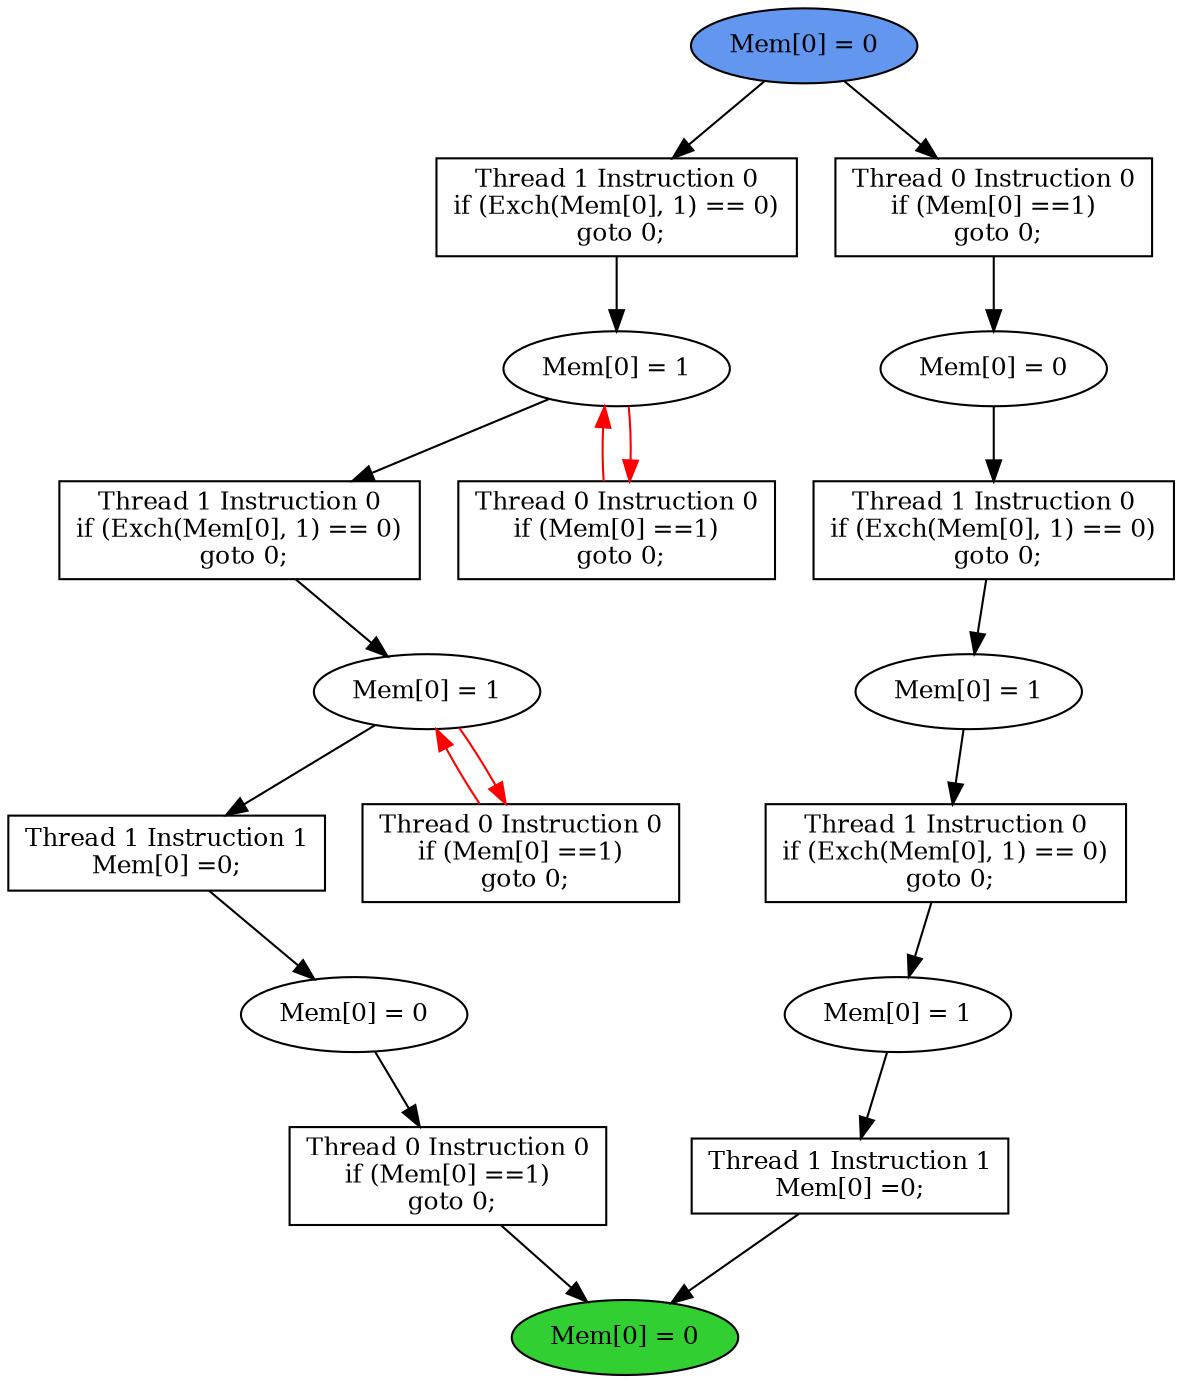 digraph "graph" {
graph [fontsize=12]
node [fontsize=12]
edge [fontsize=12]
rankdir=TB;
"N12" -> "N8" [uuid = "<A0, END$0>", color = "#000000", fontcolor = "#ffffff", style = "solid", label = "", dir = "forward", weight = "1"]
"N11" -> "N10" [uuid = "<A1, S5>", color = "#000000", fontcolor = "#ffffff", style = "solid", label = "", dir = "forward", weight = "1"]
"N16" -> "N15" [uuid = "<A2, S4>", color = "#000000", fontcolor = "#ffffff", style = "solid", label = "", dir = "forward", weight = "1"]
"N25" -> "N24" [uuid = "<A3, S3>", color = "#000000", fontcolor = "#ffffff", style = "solid", label = "", dir = "forward", weight = "1"]
"N27" -> "N26" [uuid = "<A4, S2>", color = "#000000", fontcolor = "#ffffff", style = "solid", label = "", dir = "forward", weight = "1"]
"N14" -> "N13" [uuid = "<A5, S1>", color = "#000000", fontcolor = "#ffffff", style = "solid", label = "", dir = "forward", weight = "1"]
"N9" -> "N8" [uuid = "<A6, END$0>", color = "#000000", fontcolor = "#ffffff", style = "solid", label = "", dir = "forward", weight = "1"]
"N26" -> "N22" [uuid = "<A7, S2>", color = "#ff0000", fontcolor = "#ffffff", style = "solid", label = "", dir = "back", weight = "1"]
"N18" -> "N17" [uuid = "<A8, S0>", color = "#000000", fontcolor = "#ffffff", style = "solid", label = "", dir = "forward", weight = "1"]
"N24" -> "N23" [uuid = "<A9, S3>", color = "#ff0000", fontcolor = "#ffffff", style = "solid", label = "", dir = "back", weight = "1"]
"N13" -> "N12" [uuid = "<A0, S1>", color = "#000000", fontcolor = "#ffffff", style = "solid", label = "", dir = "forward", weight = "1"]
"N24" -> "N11" [uuid = "<A1, S3>", color = "#000000", fontcolor = "#ffffff", style = "solid", label = "", dir = "forward", weight = "1"]
"N17" -> "N16" [uuid = "<A2, S0>", color = "#000000", fontcolor = "#ffffff", style = "solid", label = "", dir = "forward", weight = "1"]
"N26" -> "N25" [uuid = "<A3, S2>", color = "#000000", fontcolor = "#ffffff", style = "solid", label = "", dir = "forward", weight = "1"]
"N28" -> "N27" [uuid = "<A4, START$0>", color = "#000000", fontcolor = "#ffffff", style = "solid", label = "", dir = "forward", weight = "1"]
"N15" -> "N14" [uuid = "<A5, S4>", color = "#000000", fontcolor = "#ffffff", style = "solid", label = "", dir = "forward", weight = "1"]
"N10" -> "N9" [uuid = "<A6, S5>", color = "#000000", fontcolor = "#ffffff", style = "solid", label = "", dir = "forward", weight = "1"]
"N26" -> "N22" [uuid = "<A7, S2>", color = "#ff0000", fontcolor = "#ffffff", style = "solid", label = "", dir = "forward", weight = "1"]
"N28" -> "N18" [uuid = "<A8, START$0>", color = "#000000", fontcolor = "#ffffff", style = "solid", label = "", dir = "forward", weight = "1"]
"N24" -> "N23" [uuid = "<A9, S3>", color = "#ff0000", fontcolor = "#ffffff", style = "solid", label = "", dir = "forward", weight = "1"]
"N8" [uuid="END$0", label="Mem[0] = 0", fillcolor = "#31cf31", fontcolor = "#000000", shape = "ellipse", style = "filled, solid"]
"N9" [uuid="A6", label="Thread 0 Instruction 0
if (Mem[0] ==1)
 goto 0;", fillcolor = "#ffffff", fontcolor = "#000000", shape = "box", style = "filled, solid"]
"N10" [uuid="S5", label="Mem[0] = 0", fillcolor = "#ffffff", fontcolor = "#000000", shape = "ellipse", style = "filled, solid"]
"N11" [uuid="A1", label="Thread 1 Instruction 1
Mem[0] =0;", fillcolor = "#ffffff", fontcolor = "#000000", shape = "box", style = "filled, solid"]
"N12" [uuid="A0", label="Thread 1 Instruction 1
Mem[0] =0;", fillcolor = "#ffffff", fontcolor = "#000000", shape = "box", style = "filled, solid"]
"N13" [uuid="S1", label="Mem[0] = 1", fillcolor = "#ffffff", fontcolor = "#000000", shape = "ellipse", style = "filled, solid"]
"N14" [uuid="A5", label="Thread 1 Instruction 0
if (Exch(Mem[0], 1) == 0)
 goto 0;", fillcolor = "#ffffff", fontcolor = "#000000", shape = "box", style = "filled, solid"]
"N15" [uuid="S4", label="Mem[0] = 1", fillcolor = "#ffffff", fontcolor = "#000000", shape = "ellipse", style = "filled, solid"]
"N16" [uuid="A2", label="Thread 1 Instruction 0
if (Exch(Mem[0], 1) == 0)
 goto 0;", fillcolor = "#ffffff", fontcolor = "#000000", shape = "box", style = "filled, solid"]
"N17" [uuid="S0", label="Mem[0] = 0", fillcolor = "#ffffff", fontcolor = "#000000", shape = "ellipse", style = "filled, solid"]
"N18" [uuid="A8", label="Thread 0 Instruction 0
if (Mem[0] ==1)
 goto 0;", fillcolor = "#ffffff", fontcolor = "#000000", shape = "box", style = "filled, solid"]
"N22" [uuid="A7", label="Thread 0 Instruction 0
if (Mem[0] ==1)
 goto 0;", fillcolor = "#ffffff", fontcolor = "#000000", shape = "box", style = "filled, solid"]
"N23" [uuid="A9", label="Thread 0 Instruction 0
if (Mem[0] ==1)
 goto 0;", fillcolor = "#ffffff", fontcolor = "#000000", shape = "box", style = "filled, solid"]
"N24" [uuid="S3", label="Mem[0] = 1", fillcolor = "#ffffff", fontcolor = "#000000", shape = "ellipse", style = "filled, solid"]
"N25" [uuid="A3", label="Thread 1 Instruction 0
if (Exch(Mem[0], 1) == 0)
 goto 0;", fillcolor = "#ffffff", fontcolor = "#000000", shape = "box", style = "filled, solid"]
"N26" [uuid="S2", label="Mem[0] = 1", fillcolor = "#ffffff", fontcolor = "#000000", shape = "ellipse", style = "filled, solid"]
"N27" [uuid="A4", label="Thread 1 Instruction 0
if (Exch(Mem[0], 1) == 0)
 goto 0;", fillcolor = "#ffffff", fontcolor = "#000000", shape = "box", style = "filled, solid"]
"N28" [uuid="START$0", label="Mem[0] = 0", fillcolor = "#6396ef", fontcolor = "#000000", shape = "ellipse", style = "filled, solid"]
}